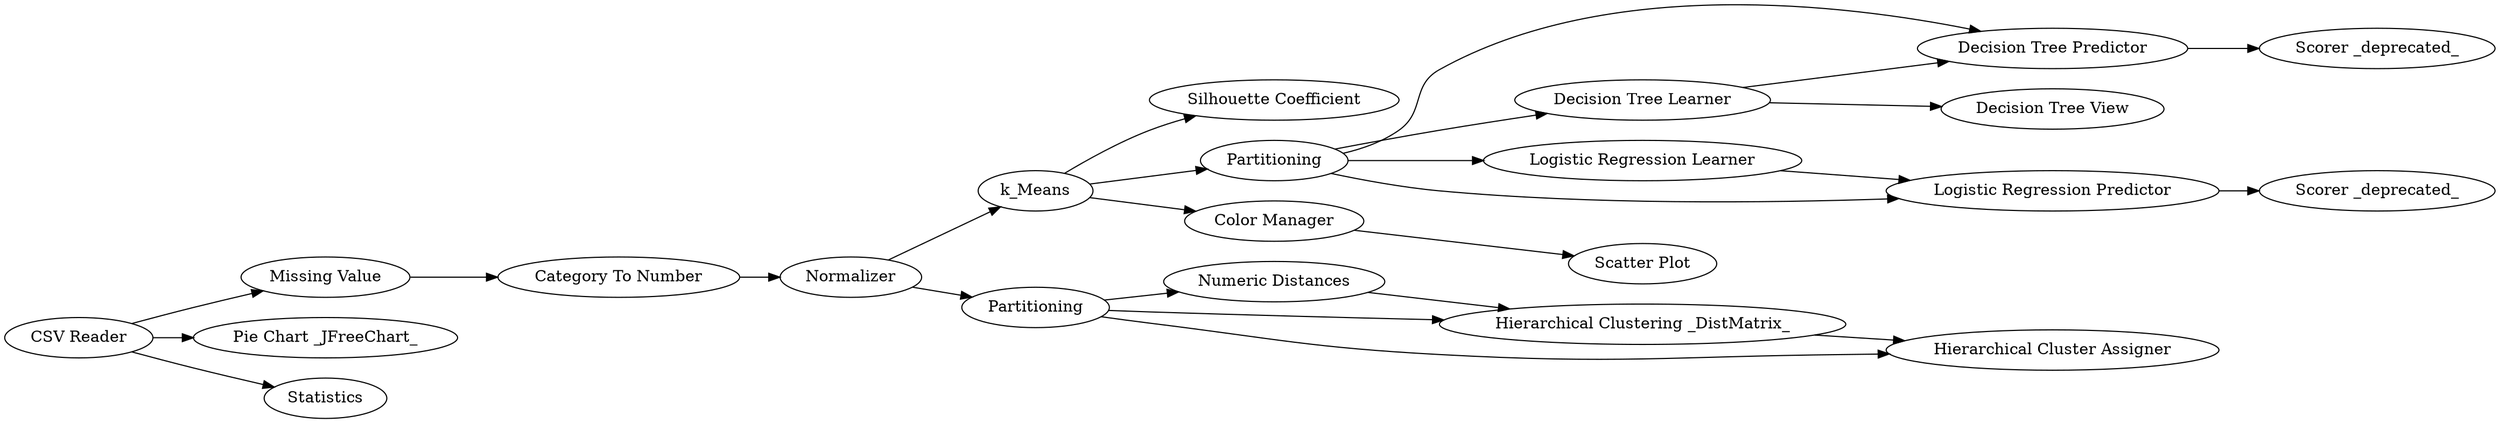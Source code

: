 digraph {
	53 -> 54
	4 -> 5
	12 -> 14
	52 -> 55
	17 -> 49
	7 -> 12
	296 -> 322
	12 -> 56
	2 -> 4
	16 -> 15
	56 -> 52
	5 -> 7
	56 -> 53
	2 -> 323
	13 -> 17
	322 -> 293
	7 -> 13
	12 -> 16
	49 -> 50
	56 -> 322
	13 -> 49
	52 -> 53
	13 -> 50
	56 -> 296
	2 -> 3
	55 [label="Decision Tree View"]
	7 [label=Normalizer]
	322 [label="Logistic Regression Predictor"]
	17 [label="Numeric Distances"]
	3 [label=Statistics]
	49 [label="Hierarchical Clustering _DistMatrix_"]
	56 [label=Partitioning]
	15 [label="Scatter Plot"]
	54 [label="Scorer _deprecated_"]
	12 [label=k_Means]
	16 [label="Color Manager"]
	50 [label="Hierarchical Cluster Assigner"]
	53 [label="Decision Tree Predictor"]
	296 [label="Logistic Regression Learner"]
	293 [label="Scorer _deprecated_"]
	4 [label="Missing Value"]
	14 [label="Silhouette Coefficient"]
	5 [label="Category To Number"]
	13 [label=Partitioning]
	323 [label="Pie Chart _JFreeChart_"]
	52 [label="Decision Tree Learner"]
	2 [label="CSV Reader"]
	rankdir=LR
}
